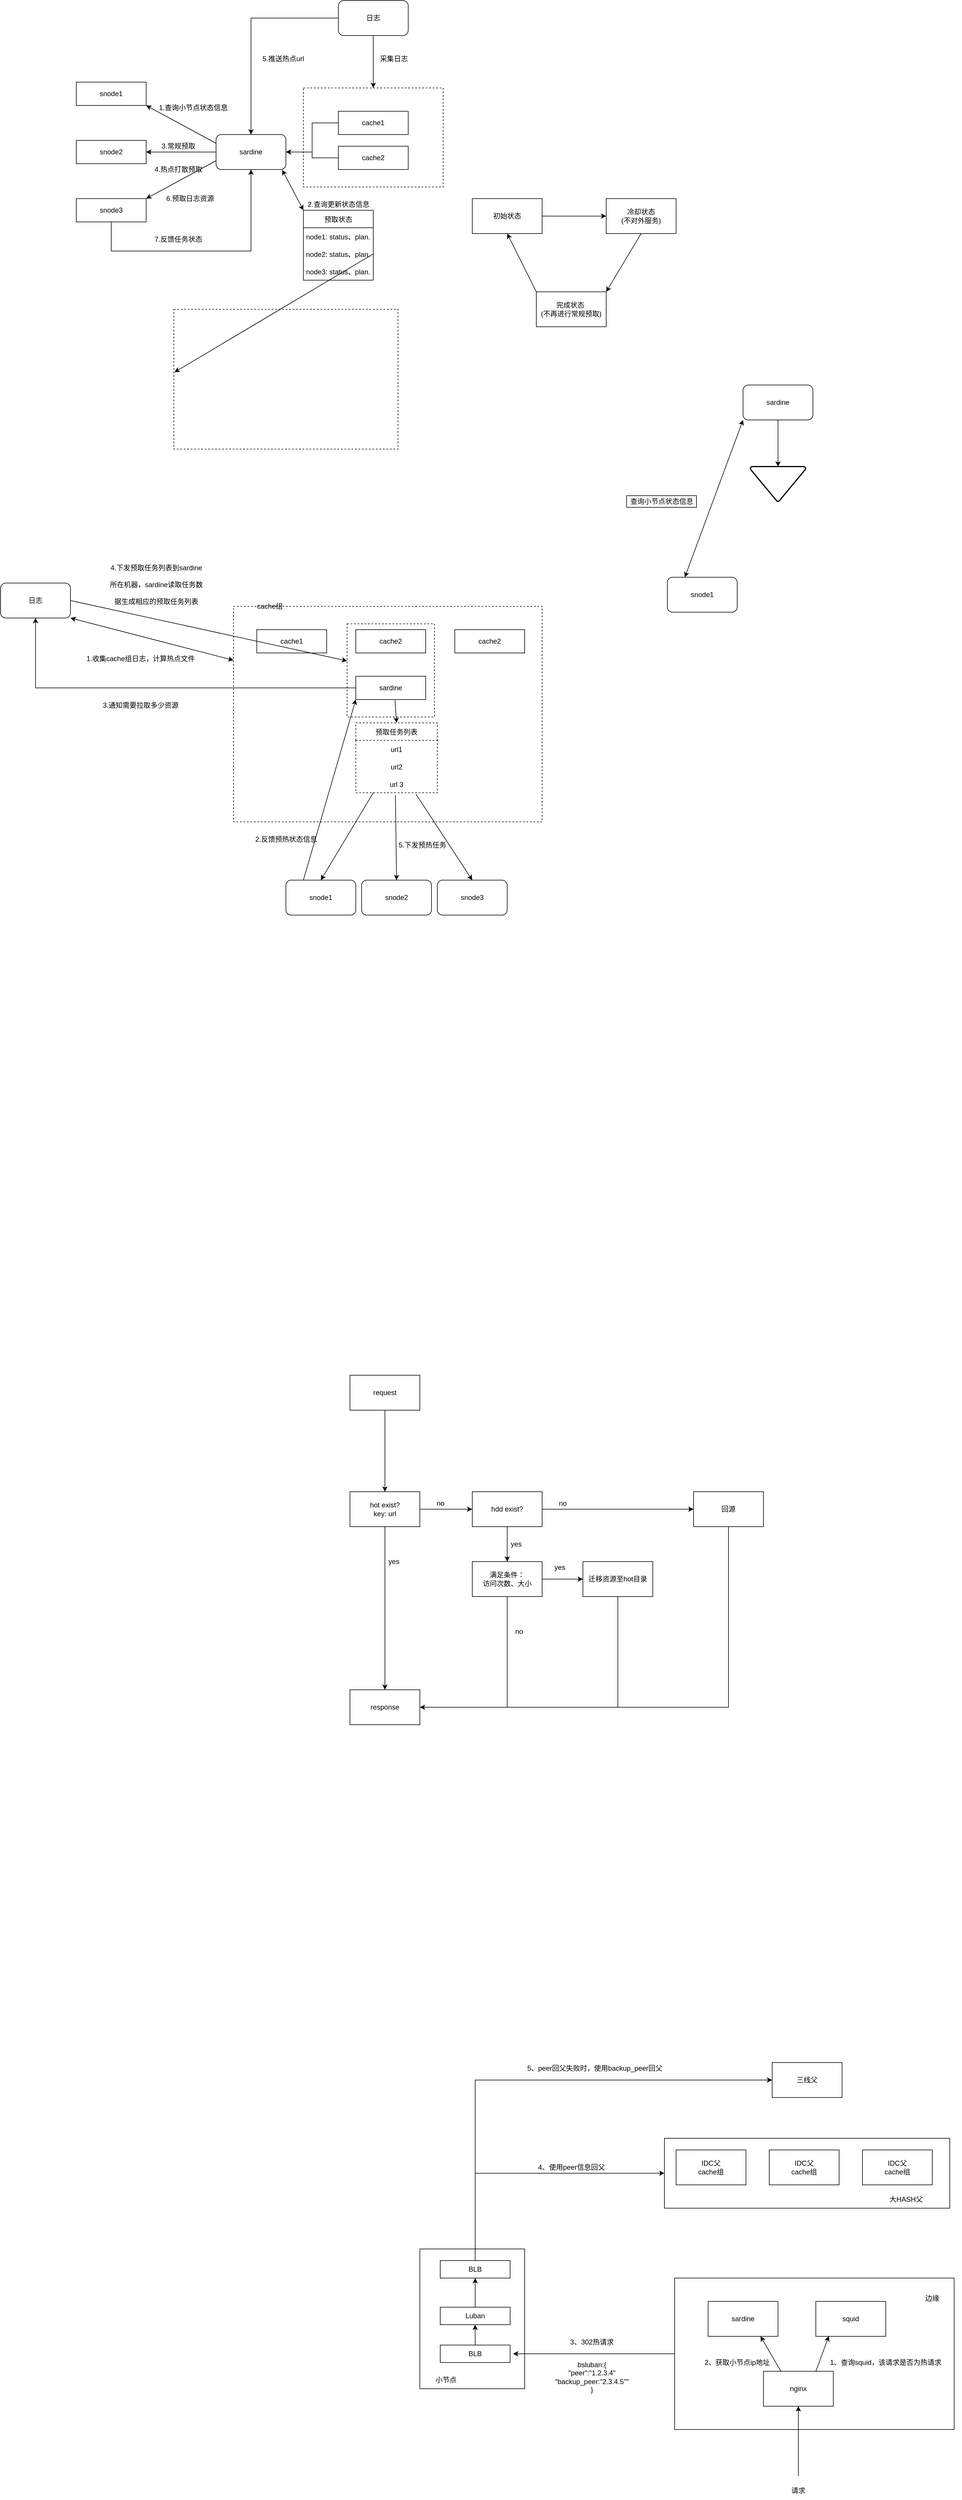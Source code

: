 <mxfile version="16.1.2" type="github">
  <diagram id="E5W-uu2God22g7Ky9WZ-" name="Page-1">
    <mxGraphModel dx="1489" dy="831" grid="1" gridSize="10" guides="1" tooltips="1" connect="1" arrows="1" fold="1" page="1" pageScale="1" pageWidth="10200" pageHeight="10600" math="0" shadow="0">
      <root>
        <mxCell id="0" />
        <mxCell id="1" parent="0" />
        <mxCell id="YZNdHFCtToBKcQ6RWs2M-12" value="" style="edgeStyle=orthogonalEdgeStyle;rounded=0;orthogonalLoop=1;jettySize=auto;html=1;" parent="1" source="YZNdHFCtToBKcQ6RWs2M-1" target="YZNdHFCtToBKcQ6RWs2M-10" edge="1">
          <mxGeometry relative="1" as="geometry" />
        </mxCell>
        <mxCell id="YZNdHFCtToBKcQ6RWs2M-1" value="cache1" style="rounded=0;whiteSpace=wrap;html=1;" parent="1" vertex="1">
          <mxGeometry x="660" y="350" width="120" height="40" as="geometry" />
        </mxCell>
        <mxCell id="YZNdHFCtToBKcQ6RWs2M-13" value="" style="edgeStyle=orthogonalEdgeStyle;rounded=0;orthogonalLoop=1;jettySize=auto;html=1;" parent="1" source="YZNdHFCtToBKcQ6RWs2M-2" target="YZNdHFCtToBKcQ6RWs2M-10" edge="1">
          <mxGeometry relative="1" as="geometry" />
        </mxCell>
        <mxCell id="YZNdHFCtToBKcQ6RWs2M-2" value="cache2" style="rounded=0;whiteSpace=wrap;html=1;" parent="1" vertex="1">
          <mxGeometry x="660" y="410" width="120" height="40" as="geometry" />
        </mxCell>
        <mxCell id="YZNdHFCtToBKcQ6RWs2M-3" value="snode1" style="rounded=0;whiteSpace=wrap;html=1;" parent="1" vertex="1">
          <mxGeometry x="210" y="300" width="120" height="40" as="geometry" />
        </mxCell>
        <mxCell id="YZNdHFCtToBKcQ6RWs2M-4" value="snode2" style="rounded=0;whiteSpace=wrap;html=1;fillColor=default;strokeColor=default;fontColor=default;" parent="1" vertex="1">
          <mxGeometry x="210" y="400" width="120" height="40" as="geometry" />
        </mxCell>
        <mxCell id="iMfXWxvWurZU4nPIZbST-1" value="" style="edgeStyle=orthogonalEdgeStyle;rounded=0;orthogonalLoop=1;jettySize=auto;html=1;fontColor=default;exitX=0.5;exitY=1;exitDx=0;exitDy=0;strokeColor=default;labelBackgroundColor=default;" parent="1" source="YZNdHFCtToBKcQ6RWs2M-5" target="YZNdHFCtToBKcQ6RWs2M-10" edge="1">
          <mxGeometry relative="1" as="geometry">
            <Array as="points">
              <mxPoint x="270" y="590" />
              <mxPoint x="510" y="590" />
            </Array>
          </mxGeometry>
        </mxCell>
        <mxCell id="YZNdHFCtToBKcQ6RWs2M-5" value="snode3" style="rounded=0;whiteSpace=wrap;html=1;fillColor=default;strokeColor=default;fontColor=default;" parent="1" vertex="1">
          <mxGeometry x="210" y="500" width="120" height="40" as="geometry" />
        </mxCell>
        <mxCell id="YZNdHFCtToBKcQ6RWs2M-20" value="" style="edgeStyle=orthogonalEdgeStyle;rounded=0;orthogonalLoop=1;jettySize=auto;html=1;" parent="1" source="YZNdHFCtToBKcQ6RWs2M-10" target="YZNdHFCtToBKcQ6RWs2M-4" edge="1">
          <mxGeometry relative="1" as="geometry" />
        </mxCell>
        <mxCell id="YZNdHFCtToBKcQ6RWs2M-10" value="sardine" style="rounded=1;whiteSpace=wrap;html=1;fillColor=default;strokeColor=default;fontColor=default;" parent="1" vertex="1">
          <mxGeometry x="450" y="390" width="120" height="60" as="geometry" />
        </mxCell>
        <mxCell id="YZNdHFCtToBKcQ6RWs2M-19" value="" style="edgeStyle=orthogonalEdgeStyle;rounded=0;orthogonalLoop=1;jettySize=auto;html=1;" parent="1" source="YZNdHFCtToBKcQ6RWs2M-11" target="YZNdHFCtToBKcQ6RWs2M-17" edge="1">
          <mxGeometry relative="1" as="geometry" />
        </mxCell>
        <mxCell id="YZNdHFCtToBKcQ6RWs2M-23" value="" style="edgeStyle=orthogonalEdgeStyle;rounded=0;orthogonalLoop=1;jettySize=auto;html=1;" parent="1" source="YZNdHFCtToBKcQ6RWs2M-11" target="YZNdHFCtToBKcQ6RWs2M-10" edge="1">
          <mxGeometry relative="1" as="geometry" />
        </mxCell>
        <mxCell id="YZNdHFCtToBKcQ6RWs2M-11" value="日志" style="rounded=1;whiteSpace=wrap;html=1;" parent="1" vertex="1">
          <mxGeometry x="660" y="160" width="120" height="60" as="geometry" />
        </mxCell>
        <mxCell id="YZNdHFCtToBKcQ6RWs2M-17" value="" style="rounded=0;whiteSpace=wrap;html=1;fillColor=none;dashed=1;strokeColor=default;fontColor=default;" parent="1" vertex="1">
          <mxGeometry x="600" y="310" width="240" height="170" as="geometry" />
        </mxCell>
        <mxCell id="YZNdHFCtToBKcQ6RWs2M-21" value="" style="endArrow=classic;html=1;entryX=1;entryY=1;entryDx=0;entryDy=0;exitX=0;exitY=0.25;exitDx=0;exitDy=0;" parent="1" source="YZNdHFCtToBKcQ6RWs2M-10" target="YZNdHFCtToBKcQ6RWs2M-3" edge="1">
          <mxGeometry width="50" height="50" relative="1" as="geometry">
            <mxPoint x="690" y="410" as="sourcePoint" />
            <mxPoint x="740" y="360" as="targetPoint" />
          </mxGeometry>
        </mxCell>
        <mxCell id="YZNdHFCtToBKcQ6RWs2M-22" value="" style="endArrow=classic;html=1;entryX=1;entryY=0;entryDx=0;entryDy=0;exitX=0;exitY=0.75;exitDx=0;exitDy=0;" parent="1" source="YZNdHFCtToBKcQ6RWs2M-10" target="YZNdHFCtToBKcQ6RWs2M-5" edge="1">
          <mxGeometry width="50" height="50" relative="1" as="geometry">
            <mxPoint x="470" y="395" as="sourcePoint" />
            <mxPoint x="420" y="350" as="targetPoint" />
          </mxGeometry>
        </mxCell>
        <mxCell id="YZNdHFCtToBKcQ6RWs2M-33" value="3.常规预取" style="text;html=1;align=center;verticalAlign=middle;resizable=0;points=[];autosize=1;strokeColor=none;fillColor=none;fontColor=default;" parent="1" vertex="1">
          <mxGeometry x="350" y="400" width="70" height="20" as="geometry" />
        </mxCell>
        <mxCell id="YZNdHFCtToBKcQ6RWs2M-34" value="采集日志" style="text;html=1;align=center;verticalAlign=middle;resizable=0;points=[];autosize=1;strokeColor=none;fillColor=none;" parent="1" vertex="1">
          <mxGeometry x="725" y="250" width="60" height="20" as="geometry" />
        </mxCell>
        <mxCell id="YZNdHFCtToBKcQ6RWs2M-35" value="5.推送热点url" style="text;html=1;align=center;verticalAlign=middle;resizable=0;points=[];autosize=1;strokeColor=none;fillColor=none;" parent="1" vertex="1">
          <mxGeometry x="520" y="250" width="90" height="20" as="geometry" />
        </mxCell>
        <mxCell id="YZNdHFCtToBKcQ6RWs2M-36" value="2.查询更新状态信息" style="text;html=1;align=center;verticalAlign=middle;resizable=0;points=[];autosize=1;strokeColor=none;fillColor=none;fontColor=default;" parent="1" vertex="1">
          <mxGeometry x="600" y="500" width="120" height="20" as="geometry" />
        </mxCell>
        <mxCell id="YZNdHFCtToBKcQ6RWs2M-37" value="6.预取日志资源" style="text;html=1;align=center;verticalAlign=middle;resizable=0;points=[];autosize=1;strokeColor=none;fillColor=none;fontColor=default;" parent="1" vertex="1">
          <mxGeometry x="355" y="490" width="100" height="20" as="geometry" />
        </mxCell>
        <mxCell id="YZNdHFCtToBKcQ6RWs2M-41" value="sardine" style="rounded=1;whiteSpace=wrap;html=1;fillColor=default;strokeColor=default;fontColor=default;" parent="1" vertex="1">
          <mxGeometry x="1355" y="820" width="120" height="60" as="geometry" />
        </mxCell>
        <mxCell id="YZNdHFCtToBKcQ6RWs2M-83" value="snode1" style="rounded=1;whiteSpace=wrap;html=1;fillColor=default;strokeColor=default;fontColor=default;" parent="1" vertex="1">
          <mxGeometry x="1225" y="1150" width="120" height="60" as="geometry" />
        </mxCell>
        <mxCell id="YZNdHFCtToBKcQ6RWs2M-87" value="" style="endArrow=classic;html=1;exitX=0.5;exitY=1;exitDx=0;exitDy=0;fillColor=default;strokeColor=default;fontColor=default;" parent="1" source="YZNdHFCtToBKcQ6RWs2M-41" edge="1">
          <mxGeometry width="50" height="50" relative="1" as="geometry">
            <mxPoint x="1355" y="1030" as="sourcePoint" />
            <mxPoint x="1415" y="960" as="targetPoint" />
          </mxGeometry>
        </mxCell>
        <mxCell id="YZNdHFCtToBKcQ6RWs2M-92" value="cache1" style="rounded=0;whiteSpace=wrap;html=1;" parent="1" vertex="1">
          <mxGeometry x="520" y="1240" width="120" height="40" as="geometry" />
        </mxCell>
        <mxCell id="YZNdHFCtToBKcQ6RWs2M-93" value="cache2" style="rounded=0;whiteSpace=wrap;html=1;" parent="1" vertex="1">
          <mxGeometry x="690" y="1240" width="120" height="40" as="geometry" />
        </mxCell>
        <mxCell id="YZNdHFCtToBKcQ6RWs2M-94" value="cache2" style="rounded=0;whiteSpace=wrap;html=1;" parent="1" vertex="1">
          <mxGeometry x="860" y="1240" width="120" height="40" as="geometry" />
        </mxCell>
        <mxCell id="YZNdHFCtToBKcQ6RWs2M-95" value="日志" style="rounded=1;whiteSpace=wrap;html=1;fillColor=none;align=center;strokeColor=default;fontColor=default;" parent="1" vertex="1">
          <mxGeometry x="80" y="1160" width="120" height="60" as="geometry" />
        </mxCell>
        <mxCell id="YZNdHFCtToBKcQ6RWs2M-96" value="" style="rounded=0;whiteSpace=wrap;html=1;dashed=1;fillColor=none;align=center;strokeColor=default;fontColor=default;" parent="1" vertex="1">
          <mxGeometry x="480" y="1200" width="530" height="370" as="geometry" />
        </mxCell>
        <mxCell id="YZNdHFCtToBKcQ6RWs2M-97" value="cache组" style="text;html=1;strokeColor=none;fillColor=none;align=center;verticalAlign=middle;whiteSpace=wrap;rounded=0;dashed=1;" parent="1" vertex="1">
          <mxGeometry x="515" y="1190" width="55" height="20" as="geometry" />
        </mxCell>
        <mxCell id="JYe9eP7PhJ8uqK1dIbzq-8" value="" style="edgeStyle=orthogonalEdgeStyle;rounded=0;orthogonalLoop=1;jettySize=auto;html=1;labelBackgroundColor=default;fontColor=default;strokeColor=default;" parent="1" source="YZNdHFCtToBKcQ6RWs2M-98" target="YZNdHFCtToBKcQ6RWs2M-95" edge="1">
          <mxGeometry relative="1" as="geometry" />
        </mxCell>
        <mxCell id="YZNdHFCtToBKcQ6RWs2M-98" value="sardine" style="rounded=0;whiteSpace=wrap;html=1;fillColor=default;strokeColor=default;" parent="1" vertex="1">
          <mxGeometry x="690" y="1320" width="120" height="40" as="geometry" />
        </mxCell>
        <mxCell id="YZNdHFCtToBKcQ6RWs2M-101" value="1.收集cache组日志，计算热点文件" style="text;html=1;align=center;verticalAlign=middle;resizable=0;points=[];autosize=1;strokeColor=none;fillColor=none;fontColor=default;" parent="1" vertex="1">
          <mxGeometry x="220" y="1280" width="200" height="20" as="geometry" />
        </mxCell>
        <mxCell id="YZNdHFCtToBKcQ6RWs2M-102" value="snode2" style="rounded=1;whiteSpace=wrap;html=1;" parent="1" vertex="1">
          <mxGeometry x="700" y="1670" width="120" height="60" as="geometry" />
        </mxCell>
        <mxCell id="YZNdHFCtToBKcQ6RWs2M-103" value="预取任务列表" style="swimlane;fontStyle=0;childLayout=stackLayout;horizontal=1;startSize=30;horizontalStack=0;resizeParent=1;resizeParentMax=0;resizeLast=0;collapsible=1;marginBottom=0;dashed=1;fillColor=none;" parent="1" vertex="1">
          <mxGeometry x="690" y="1400" width="140" height="120" as="geometry" />
        </mxCell>
        <mxCell id="YZNdHFCtToBKcQ6RWs2M-104" value="url1" style="text;strokeColor=none;fillColor=none;align=center;verticalAlign=middle;spacingLeft=4;spacingRight=4;overflow=hidden;points=[[0,0.5],[1,0.5]];portConstraint=eastwest;rotatable=0;" parent="YZNdHFCtToBKcQ6RWs2M-103" vertex="1">
          <mxGeometry y="30" width="140" height="30" as="geometry" />
        </mxCell>
        <mxCell id="YZNdHFCtToBKcQ6RWs2M-105" value="url2" style="text;strokeColor=none;fillColor=none;align=center;verticalAlign=middle;spacingLeft=4;spacingRight=4;overflow=hidden;points=[[0,0.5],[1,0.5]];portConstraint=eastwest;rotatable=0;" parent="YZNdHFCtToBKcQ6RWs2M-103" vertex="1">
          <mxGeometry y="60" width="140" height="30" as="geometry" />
        </mxCell>
        <mxCell id="YZNdHFCtToBKcQ6RWs2M-106" value="url 3" style="text;strokeColor=none;fillColor=none;align=center;verticalAlign=middle;spacingLeft=4;spacingRight=4;overflow=hidden;points=[[0,0.5],[1,0.5]];portConstraint=eastwest;rotatable=0;" parent="YZNdHFCtToBKcQ6RWs2M-103" vertex="1">
          <mxGeometry y="90" width="140" height="30" as="geometry" />
        </mxCell>
        <mxCell id="YZNdHFCtToBKcQ6RWs2M-107" value="snode3" style="rounded=1;whiteSpace=wrap;html=1;" parent="1" vertex="1">
          <mxGeometry x="830" y="1670" width="120" height="60" as="geometry" />
        </mxCell>
        <mxCell id="YZNdHFCtToBKcQ6RWs2M-108" value="" style="endArrow=classic;html=1;exitX=0.217;exitY=0.978;exitDx=0;exitDy=0;exitPerimeter=0;entryX=0.5;entryY=0;entryDx=0;entryDy=0;" parent="1" source="YZNdHFCtToBKcQ6RWs2M-106" edge="1">
          <mxGeometry width="50" height="50" relative="1" as="geometry">
            <mxPoint x="700" y="1550" as="sourcePoint" />
            <mxPoint x="630" y="1670" as="targetPoint" />
          </mxGeometry>
        </mxCell>
        <mxCell id="YZNdHFCtToBKcQ6RWs2M-109" value="" style="endArrow=classic;html=1;entryX=0.5;entryY=0;entryDx=0;entryDy=0;exitX=0.486;exitY=1.144;exitDx=0;exitDy=0;exitPerimeter=0;" parent="1" source="YZNdHFCtToBKcQ6RWs2M-106" target="YZNdHFCtToBKcQ6RWs2M-102" edge="1">
          <mxGeometry width="50" height="50" relative="1" as="geometry">
            <mxPoint x="760" y="1603" as="sourcePoint" />
            <mxPoint x="630" y="1770" as="targetPoint" />
          </mxGeometry>
        </mxCell>
        <mxCell id="YZNdHFCtToBKcQ6RWs2M-110" value="" style="endArrow=classic;html=1;exitX=0.738;exitY=1.078;exitDx=0;exitDy=0;exitPerimeter=0;entryX=0.5;entryY=0;entryDx=0;entryDy=0;" parent="1" source="YZNdHFCtToBKcQ6RWs2M-106" target="YZNdHFCtToBKcQ6RWs2M-107" edge="1">
          <mxGeometry width="50" height="50" relative="1" as="geometry">
            <mxPoint x="766.36" y="1673.33" as="sourcePoint" />
            <mxPoint x="770" y="1770" as="targetPoint" />
          </mxGeometry>
        </mxCell>
        <mxCell id="YZNdHFCtToBKcQ6RWs2M-111" value="snode1" style="rounded=1;whiteSpace=wrap;html=1;" parent="1" vertex="1">
          <mxGeometry x="570" y="1670" width="120" height="60" as="geometry" />
        </mxCell>
        <mxCell id="YZNdHFCtToBKcQ6RWs2M-112" value="" style="endArrow=classic;startArrow=classic;html=1;exitX=1;exitY=1;exitDx=0;exitDy=0;entryX=0;entryY=0.25;entryDx=0;entryDy=0;strokeColor=default;labelBackgroundColor=default;fontColor=default;" parent="1" source="YZNdHFCtToBKcQ6RWs2M-95" target="YZNdHFCtToBKcQ6RWs2M-96" edge="1">
          <mxGeometry width="50" height="50" relative="1" as="geometry">
            <mxPoint x="820" y="1490" as="sourcePoint" />
            <mxPoint x="870" y="1440" as="targetPoint" />
          </mxGeometry>
        </mxCell>
        <mxCell id="YZNdHFCtToBKcQ6RWs2M-113" value="" style="endArrow=classic;html=1;exitX=1;exitY=0.5;exitDx=0;exitDy=0;" parent="1" source="YZNdHFCtToBKcQ6RWs2M-95" target="YZNdHFCtToBKcQ6RWs2M-114" edge="1">
          <mxGeometry width="50" height="50" relative="1" as="geometry">
            <mxPoint x="770" y="1470" as="sourcePoint" />
            <mxPoint x="690" y="1410" as="targetPoint" />
          </mxGeometry>
        </mxCell>
        <mxCell id="YZNdHFCtToBKcQ6RWs2M-114" value="" style="rounded=0;whiteSpace=wrap;html=1;fillColor=none;align=center;dashed=1;strokeColor=default;fontColor=default;" parent="1" vertex="1">
          <mxGeometry x="675" y="1230" width="150" height="160" as="geometry" />
        </mxCell>
        <mxCell id="YZNdHFCtToBKcQ6RWs2M-117" value="" style="endArrow=classic;html=1;exitX=0.561;exitY=1.025;exitDx=0;exitDy=0;exitPerimeter=0;entryX=0.5;entryY=0;entryDx=0;entryDy=0;" parent="1" source="YZNdHFCtToBKcQ6RWs2M-98" target="YZNdHFCtToBKcQ6RWs2M-103" edge="1">
          <mxGeometry width="50" height="50" relative="1" as="geometry">
            <mxPoint x="770" y="1470" as="sourcePoint" />
            <mxPoint x="820" y="1420" as="targetPoint" />
          </mxGeometry>
        </mxCell>
        <mxCell id="YZNdHFCtToBKcQ6RWs2M-119" value="&lt;h1&gt;&lt;span style=&quot;font-size: 12px ; font-weight: 400&quot;&gt;4.下发预取任务列表到sardine所在机器，sardine读取任务数据生成相应的预取任务列表&lt;/span&gt;&lt;br&gt;&lt;/h1&gt;" style="text;html=1;strokeColor=none;fillColor=none;spacing=5;spacingTop=-20;whiteSpace=wrap;overflow=hidden;rounded=0;dashed=1;align=center;fontColor=default;" parent="1" vertex="1">
          <mxGeometry x="260" y="1110" width="175" height="100" as="geometry" />
        </mxCell>
        <mxCell id="iMfXWxvWurZU4nPIZbST-2" value="7.反馈任务状态" style="text;html=1;align=center;verticalAlign=middle;resizable=0;points=[];autosize=1;strokeColor=none;fillColor=none;fontColor=default;" parent="1" vertex="1">
          <mxGeometry x="335" y="560" width="100" height="20" as="geometry" />
        </mxCell>
        <mxCell id="iMfXWxvWurZU4nPIZbST-3" value="预取状态" style="swimlane;fontStyle=0;childLayout=stackLayout;horizontal=1;startSize=30;horizontalStack=0;resizeParent=1;resizeParentMax=0;resizeLast=0;collapsible=1;marginBottom=0;fontColor=default;strokeColor=default;fillColor=default;align=center;" parent="1" vertex="1">
          <mxGeometry x="600" y="520" width="120" height="120" as="geometry" />
        </mxCell>
        <mxCell id="iMfXWxvWurZU4nPIZbST-4" value="snode1: status、plan..." style="text;strokeColor=none;fillColor=none;align=center;verticalAlign=middle;spacingLeft=4;spacingRight=4;overflow=hidden;points=[[0,0.5],[1,0.5]];portConstraint=eastwest;rotatable=0;fontColor=default;" parent="iMfXWxvWurZU4nPIZbST-3" vertex="1">
          <mxGeometry y="30" width="120" height="30" as="geometry" />
        </mxCell>
        <mxCell id="iMfXWxvWurZU4nPIZbST-5" value="snode2: status、plan..." style="text;strokeColor=none;fillColor=none;align=center;verticalAlign=middle;spacingLeft=4;spacingRight=4;overflow=hidden;points=[[0,0.5],[1,0.5]];portConstraint=eastwest;rotatable=0;fontColor=default;" parent="iMfXWxvWurZU4nPIZbST-3" vertex="1">
          <mxGeometry y="60" width="120" height="30" as="geometry" />
        </mxCell>
        <mxCell id="iMfXWxvWurZU4nPIZbST-6" value="snode3: status、plan..." style="text;strokeColor=none;fillColor=none;align=center;verticalAlign=middle;spacingLeft=4;spacingRight=4;overflow=hidden;points=[[0,0.5],[1,0.5]];portConstraint=eastwest;rotatable=0;fontColor=default;" parent="iMfXWxvWurZU4nPIZbST-3" vertex="1">
          <mxGeometry y="90" width="120" height="30" as="geometry" />
        </mxCell>
        <mxCell id="iMfXWxvWurZU4nPIZbST-7" value="" style="endArrow=classic;startArrow=classic;html=1;rounded=0;labelBackgroundColor=default;fontColor=default;strokeColor=default;fillColor=default;exitX=0.947;exitY=1.011;exitDx=0;exitDy=0;exitPerimeter=0;entryX=0;entryY=0;entryDx=0;entryDy=0;" parent="1" source="YZNdHFCtToBKcQ6RWs2M-10" target="iMfXWxvWurZU4nPIZbST-3" edge="1">
          <mxGeometry width="50" height="50" relative="1" as="geometry">
            <mxPoint x="900" y="480" as="sourcePoint" />
            <mxPoint x="950" y="430" as="targetPoint" />
          </mxGeometry>
        </mxCell>
        <mxCell id="JYe9eP7PhJ8uqK1dIbzq-2" value="" style="endArrow=classic;html=1;rounded=0;labelBackgroundColor=default;fontColor=default;strokeColor=default;entryX=0;entryY=1;entryDx=0;entryDy=0;exitX=0.25;exitY=0;exitDx=0;exitDy=0;" parent="1" source="YZNdHFCtToBKcQ6RWs2M-111" target="YZNdHFCtToBKcQ6RWs2M-98" edge="1">
          <mxGeometry width="50" height="50" relative="1" as="geometry">
            <mxPoint x="700" y="1440" as="sourcePoint" />
            <mxPoint x="750" y="1390" as="targetPoint" />
          </mxGeometry>
        </mxCell>
        <mxCell id="JYe9eP7PhJ8uqK1dIbzq-6" value="2.反馈预热状态信息" style="text;html=1;align=center;verticalAlign=middle;resizable=0;points=[];autosize=1;strokeColor=none;fillColor=none;fontColor=default;" parent="1" vertex="1">
          <mxGeometry x="510" y="1590" width="120" height="20" as="geometry" />
        </mxCell>
        <mxCell id="JYe9eP7PhJ8uqK1dIbzq-10" value="3.通知需要拉取多少资源" style="text;html=1;align=center;verticalAlign=middle;resizable=0;points=[];autosize=1;strokeColor=none;fillColor=none;fontColor=default;" parent="1" vertex="1">
          <mxGeometry x="245" y="1360" width="150" height="20" as="geometry" />
        </mxCell>
        <mxCell id="JYe9eP7PhJ8uqK1dIbzq-11" value="5.下发预热任务" style="text;html=1;align=center;verticalAlign=middle;resizable=0;points=[];autosize=1;strokeColor=none;fillColor=none;fontColor=default;" parent="1" vertex="1">
          <mxGeometry x="754" y="1600" width="100" height="20" as="geometry" />
        </mxCell>
        <mxCell id="JYe9eP7PhJ8uqK1dIbzq-12" value="" style="endArrow=classic;startArrow=classic;html=1;rounded=0;labelBackgroundColor=default;fontColor=default;strokeColor=default;fillColor=default;entryX=0;entryY=1;entryDx=0;entryDy=0;exitX=0.25;exitY=0;exitDx=0;exitDy=0;" parent="1" source="YZNdHFCtToBKcQ6RWs2M-83" target="YZNdHFCtToBKcQ6RWs2M-41" edge="1">
          <mxGeometry width="50" height="50" relative="1" as="geometry">
            <mxPoint x="1510" y="1000" as="sourcePoint" />
            <mxPoint x="1560" y="950" as="targetPoint" />
          </mxGeometry>
        </mxCell>
        <mxCell id="JYe9eP7PhJ8uqK1dIbzq-13" value="查询小节点状态信息" style="text;html=1;align=center;verticalAlign=middle;resizable=0;points=[];autosize=1;strokeColor=default;fillColor=default;fontColor=default;" parent="1" vertex="1">
          <mxGeometry x="1155" y="1010" width="120" height="20" as="geometry" />
        </mxCell>
        <mxCell id="Jtsp57aIKxjozyxNczGl-5" value="" style="edgeStyle=orthogonalEdgeStyle;rounded=0;orthogonalLoop=1;jettySize=auto;html=1;fontColor=default;strokeColor=default;labelBackgroundColor=default;" parent="1" source="Jtsp57aIKxjozyxNczGl-1" target="Jtsp57aIKxjozyxNczGl-2" edge="1">
          <mxGeometry relative="1" as="geometry" />
        </mxCell>
        <mxCell id="Jtsp57aIKxjozyxNczGl-1" value="初始状态" style="rounded=0;whiteSpace=wrap;html=1;fillColor=default;strokeColor=default;fontColor=default;labelBackgroundColor=default;" parent="1" vertex="1">
          <mxGeometry x="890" y="500" width="120" height="60" as="geometry" />
        </mxCell>
        <mxCell id="Jtsp57aIKxjozyxNczGl-2" value="冷却状态&lt;br&gt;(不对外服务)" style="rounded=0;whiteSpace=wrap;html=1;fillColor=default;strokeColor=default;fontColor=default;labelBackgroundColor=default;" parent="1" vertex="1">
          <mxGeometry x="1120" y="500" width="120" height="60" as="geometry" />
        </mxCell>
        <mxCell id="Jtsp57aIKxjozyxNczGl-4" value="完成状态&amp;nbsp;&lt;br&gt;(不再进行常规预取)" style="rounded=0;whiteSpace=wrap;html=1;fillColor=default;strokeColor=default;fontColor=default;labelBackgroundColor=default;" parent="1" vertex="1">
          <mxGeometry x="1000" y="660" width="120" height="60" as="geometry" />
        </mxCell>
        <mxCell id="Jtsp57aIKxjozyxNczGl-14" value="" style="rounded=0;whiteSpace=wrap;html=1;fillColor=none;dashed=1;strokeColor=default;fontColor=default;" parent="1" vertex="1">
          <mxGeometry x="377.5" y="690" width="385" height="240" as="geometry" />
        </mxCell>
        <mxCell id="Jtsp57aIKxjozyxNczGl-15" value="" style="endArrow=classic;html=1;rounded=0;labelBackgroundColor=default;fontSize=11;fontColor=default;strokeColor=default;fillColor=default;exitX=1;exitY=0.5;exitDx=0;exitDy=0;entryX=0.003;entryY=0.45;entryDx=0;entryDy=0;entryPerimeter=0;" parent="1" source="iMfXWxvWurZU4nPIZbST-5" target="Jtsp57aIKxjozyxNczGl-14" edge="1">
          <mxGeometry width="50" height="50" relative="1" as="geometry">
            <mxPoint x="800" y="570" as="sourcePoint" />
            <mxPoint x="850" y="520" as="targetPoint" />
          </mxGeometry>
        </mxCell>
        <mxCell id="Jtsp57aIKxjozyxNczGl-17" value="&lt;span style=&quot;font-family: &amp;#34;helvetica&amp;#34; ; font-size: 12px ; font-style: normal ; font-weight: 400 ; letter-spacing: normal ; text-align: center ; text-indent: 0px ; text-transform: none ; word-spacing: 0px ; background-color: rgb(248 , 249 , 250) ; display: inline ; float: none&quot;&gt;1.查询小节点状态信息&lt;/span&gt;" style="text;whiteSpace=wrap;html=1;fontSize=11;fontColor=default;" parent="1" vertex="1">
          <mxGeometry x="350" y="330" width="130" height="30" as="geometry" />
        </mxCell>
        <mxCell id="Jtsp57aIKxjozyxNczGl-18" value="4.热点打散预取" style="text;html=1;align=center;verticalAlign=middle;resizable=0;points=[];autosize=1;strokeColor=none;fillColor=none;fontColor=default;" parent="1" vertex="1">
          <mxGeometry x="335" y="440" width="100" height="20" as="geometry" />
        </mxCell>
        <mxCell id="Jtsp57aIKxjozyxNczGl-19" value="" style="strokeWidth=2;html=1;shape=mxgraph.flowchart.merge_or_storage;whiteSpace=wrap;labelBackgroundColor=default;fontSize=11;fontColor=default;fillColor=default;strokeColor=default;" parent="1" vertex="1">
          <mxGeometry x="1367.5" y="960" width="95" height="60" as="geometry" />
        </mxCell>
        <mxCell id="0KAxWA8_m76lpFxNxzNQ-1" value="" style="endArrow=classic;html=1;rounded=0;exitX=0.5;exitY=1;exitDx=0;exitDy=0;entryX=1;entryY=0;entryDx=0;entryDy=0;" parent="1" source="Jtsp57aIKxjozyxNczGl-2" target="Jtsp57aIKxjozyxNczGl-4" edge="1">
          <mxGeometry width="50" height="50" relative="1" as="geometry">
            <mxPoint x="1020" y="830" as="sourcePoint" />
            <mxPoint x="1070" y="780" as="targetPoint" />
          </mxGeometry>
        </mxCell>
        <mxCell id="0KAxWA8_m76lpFxNxzNQ-2" value="" style="endArrow=classic;html=1;rounded=0;exitX=0;exitY=0;exitDx=0;exitDy=0;entryX=0.5;entryY=1;entryDx=0;entryDy=0;" parent="1" source="Jtsp57aIKxjozyxNczGl-4" target="Jtsp57aIKxjozyxNczGl-1" edge="1">
          <mxGeometry width="50" height="50" relative="1" as="geometry">
            <mxPoint x="1020" y="570" as="sourcePoint" />
            <mxPoint x="1070" y="520" as="targetPoint" />
          </mxGeometry>
        </mxCell>
        <mxCell id="au-KXKL-nrX5eh_YFRD6-6" value="" style="edgeStyle=orthogonalEdgeStyle;rounded=0;orthogonalLoop=1;jettySize=auto;html=1;" parent="1" source="au-KXKL-nrX5eh_YFRD6-1" target="au-KXKL-nrX5eh_YFRD6-4" edge="1">
          <mxGeometry relative="1" as="geometry" />
        </mxCell>
        <mxCell id="au-KXKL-nrX5eh_YFRD6-10" value="" style="edgeStyle=orthogonalEdgeStyle;rounded=0;orthogonalLoop=1;jettySize=auto;html=1;" parent="1" source="au-KXKL-nrX5eh_YFRD6-1" target="au-KXKL-nrX5eh_YFRD6-9" edge="1">
          <mxGeometry relative="1" as="geometry" />
        </mxCell>
        <mxCell id="au-KXKL-nrX5eh_YFRD6-1" value="hot exist?&lt;br&gt;key: url" style="rounded=0;whiteSpace=wrap;html=1;" parent="1" vertex="1">
          <mxGeometry x="680" y="2720" width="120" height="60" as="geometry" />
        </mxCell>
        <mxCell id="au-KXKL-nrX5eh_YFRD6-2" value="" style="endArrow=classic;html=1;rounded=0;entryX=0.5;entryY=0;entryDx=0;entryDy=0;exitX=0.5;exitY=1;exitDx=0;exitDy=0;" parent="1" source="au-KXKL-nrX5eh_YFRD6-5" target="au-KXKL-nrX5eh_YFRD6-1" edge="1">
          <mxGeometry width="50" height="50" relative="1" as="geometry">
            <mxPoint x="740" y="2584.667" as="sourcePoint" />
            <mxPoint x="1070" y="3000" as="targetPoint" />
          </mxGeometry>
        </mxCell>
        <mxCell id="au-KXKL-nrX5eh_YFRD6-4" value="response" style="rounded=0;whiteSpace=wrap;html=1;" parent="1" vertex="1">
          <mxGeometry x="680" y="3060" width="120" height="60" as="geometry" />
        </mxCell>
        <mxCell id="au-KXKL-nrX5eh_YFRD6-5" value="request" style="rounded=0;whiteSpace=wrap;html=1;" parent="1" vertex="1">
          <mxGeometry x="680" y="2520" width="120" height="60" as="geometry" />
        </mxCell>
        <mxCell id="au-KXKL-nrX5eh_YFRD6-7" value="yes" style="text;html=1;align=center;verticalAlign=middle;resizable=0;points=[];autosize=1;strokeColor=none;fillColor=none;" parent="1" vertex="1">
          <mxGeometry x="740" y="2830" width="30" height="20" as="geometry" />
        </mxCell>
        <mxCell id="au-KXKL-nrX5eh_YFRD6-8" value="no" style="text;html=1;align=center;verticalAlign=middle;resizable=0;points=[];autosize=1;strokeColor=none;fillColor=none;" parent="1" vertex="1">
          <mxGeometry x="820" y="2730" width="30" height="20" as="geometry" />
        </mxCell>
        <mxCell id="au-KXKL-nrX5eh_YFRD6-12" value="" style="edgeStyle=orthogonalEdgeStyle;rounded=0;orthogonalLoop=1;jettySize=auto;html=1;" parent="1" source="au-KXKL-nrX5eh_YFRD6-9" target="au-KXKL-nrX5eh_YFRD6-11" edge="1">
          <mxGeometry relative="1" as="geometry" />
        </mxCell>
        <mxCell id="au-KXKL-nrX5eh_YFRD6-15" value="" style="edgeStyle=orthogonalEdgeStyle;rounded=0;orthogonalLoop=1;jettySize=auto;html=1;" parent="1" source="au-KXKL-nrX5eh_YFRD6-9" target="au-KXKL-nrX5eh_YFRD6-14" edge="1">
          <mxGeometry relative="1" as="geometry" />
        </mxCell>
        <mxCell id="au-KXKL-nrX5eh_YFRD6-9" value="hdd exist?" style="rounded=0;whiteSpace=wrap;html=1;" parent="1" vertex="1">
          <mxGeometry x="890" y="2720" width="120" height="60" as="geometry" />
        </mxCell>
        <mxCell id="au-KXKL-nrX5eh_YFRD6-11" value="回源" style="rounded=0;whiteSpace=wrap;html=1;" parent="1" vertex="1">
          <mxGeometry x="1270" y="2720" width="120" height="60" as="geometry" />
        </mxCell>
        <mxCell id="au-KXKL-nrX5eh_YFRD6-13" value="no" style="text;html=1;align=center;verticalAlign=middle;resizable=0;points=[];autosize=1;strokeColor=none;fillColor=none;" parent="1" vertex="1">
          <mxGeometry x="1030" y="2730" width="30" height="20" as="geometry" />
        </mxCell>
        <mxCell id="au-KXKL-nrX5eh_YFRD6-23" value="" style="edgeStyle=orthogonalEdgeStyle;rounded=0;orthogonalLoop=1;jettySize=auto;html=1;" parent="1" source="au-KXKL-nrX5eh_YFRD6-14" target="au-KXKL-nrX5eh_YFRD6-22" edge="1">
          <mxGeometry relative="1" as="geometry" />
        </mxCell>
        <mxCell id="au-KXKL-nrX5eh_YFRD6-14" value="满足条件：&lt;br&gt;访问次数、大小" style="rounded=0;whiteSpace=wrap;html=1;" parent="1" vertex="1">
          <mxGeometry x="890" y="2840" width="120" height="60" as="geometry" />
        </mxCell>
        <mxCell id="au-KXKL-nrX5eh_YFRD6-16" value="yes" style="text;html=1;align=center;verticalAlign=middle;resizable=0;points=[];autosize=1;strokeColor=none;fillColor=none;" parent="1" vertex="1">
          <mxGeometry x="950" y="2800" width="30" height="20" as="geometry" />
        </mxCell>
        <mxCell id="au-KXKL-nrX5eh_YFRD6-19" value="" style="endArrow=classic;html=1;rounded=0;entryX=1;entryY=0.5;entryDx=0;entryDy=0;exitX=0.5;exitY=1;exitDx=0;exitDy=0;" parent="1" source="au-KXKL-nrX5eh_YFRD6-11" target="au-KXKL-nrX5eh_YFRD6-4" edge="1">
          <mxGeometry width="50" height="50" relative="1" as="geometry">
            <mxPoint x="1180" y="2990" as="sourcePoint" />
            <mxPoint x="1070" y="2890" as="targetPoint" />
            <Array as="points">
              <mxPoint x="1330" y="3090" />
            </Array>
          </mxGeometry>
        </mxCell>
        <mxCell id="au-KXKL-nrX5eh_YFRD6-21" value="" style="endArrow=none;html=1;rounded=0;entryX=0.5;entryY=1;entryDx=0;entryDy=0;" parent="1" target="au-KXKL-nrX5eh_YFRD6-14" edge="1">
          <mxGeometry width="50" height="50" relative="1" as="geometry">
            <mxPoint x="950" y="3090" as="sourcePoint" />
            <mxPoint x="1070" y="2910" as="targetPoint" />
          </mxGeometry>
        </mxCell>
        <mxCell id="au-KXKL-nrX5eh_YFRD6-22" value="迁移资源至hot目录" style="rounded=0;whiteSpace=wrap;html=1;" parent="1" vertex="1">
          <mxGeometry x="1080" y="2840" width="120" height="60" as="geometry" />
        </mxCell>
        <mxCell id="au-KXKL-nrX5eh_YFRD6-24" value="yes" style="text;html=1;align=center;verticalAlign=middle;resizable=0;points=[];autosize=1;strokeColor=none;fillColor=none;" parent="1" vertex="1">
          <mxGeometry x="1025" y="2840" width="30" height="20" as="geometry" />
        </mxCell>
        <mxCell id="au-KXKL-nrX5eh_YFRD6-25" value="no" style="text;html=1;align=center;verticalAlign=middle;resizable=0;points=[];autosize=1;strokeColor=none;fillColor=none;" parent="1" vertex="1">
          <mxGeometry x="955" y="2950" width="30" height="20" as="geometry" />
        </mxCell>
        <mxCell id="au-KXKL-nrX5eh_YFRD6-32" value="" style="endArrow=none;html=1;rounded=0;entryX=0.5;entryY=1;entryDx=0;entryDy=0;" parent="1" target="au-KXKL-nrX5eh_YFRD6-22" edge="1">
          <mxGeometry width="50" height="50" relative="1" as="geometry">
            <mxPoint x="1140" y="3090" as="sourcePoint" />
            <mxPoint x="1140" y="3020" as="targetPoint" />
          </mxGeometry>
        </mxCell>
        <mxCell id="MAR5PU-70SiiF-sgkb7x-1" value="nginx" style="rounded=0;whiteSpace=wrap;html=1;" vertex="1" parent="1">
          <mxGeometry x="1390" y="4230" width="120" height="60" as="geometry" />
        </mxCell>
        <mxCell id="MAR5PU-70SiiF-sgkb7x-2" value="squid" style="rounded=0;whiteSpace=wrap;html=1;" vertex="1" parent="1">
          <mxGeometry x="1480" y="4110" width="120" height="60" as="geometry" />
        </mxCell>
        <mxCell id="MAR5PU-70SiiF-sgkb7x-3" value="sardine" style="rounded=0;whiteSpace=wrap;html=1;" vertex="1" parent="1">
          <mxGeometry x="1295" y="4110" width="120" height="60" as="geometry" />
        </mxCell>
        <mxCell id="MAR5PU-70SiiF-sgkb7x-5" value="边缘" style="text;html=1;strokeColor=none;fillColor=none;align=center;verticalAlign=middle;whiteSpace=wrap;rounded=0;" vertex="1" parent="1">
          <mxGeometry x="1650" y="4090" width="60" height="30" as="geometry" />
        </mxCell>
        <mxCell id="MAR5PU-70SiiF-sgkb7x-6" value="" style="endArrow=classic;html=1;rounded=0;entryX=0.5;entryY=1;entryDx=0;entryDy=0;" edge="1" parent="1" target="MAR5PU-70SiiF-sgkb7x-1">
          <mxGeometry width="50" height="50" relative="1" as="geometry">
            <mxPoint x="1450" y="4410" as="sourcePoint" />
            <mxPoint x="1610" y="4260" as="targetPoint" />
          </mxGeometry>
        </mxCell>
        <mxCell id="MAR5PU-70SiiF-sgkb7x-7" value="请求" style="text;html=1;strokeColor=none;fillColor=none;align=center;verticalAlign=middle;whiteSpace=wrap;rounded=0;" vertex="1" parent="1">
          <mxGeometry x="1420" y="4420" width="60" height="30" as="geometry" />
        </mxCell>
        <mxCell id="MAR5PU-70SiiF-sgkb7x-18" value="" style="edgeStyle=orthogonalEdgeStyle;rounded=0;orthogonalLoop=1;jettySize=auto;html=1;" edge="1" parent="1" source="MAR5PU-70SiiF-sgkb7x-8" target="MAR5PU-70SiiF-sgkb7x-9">
          <mxGeometry relative="1" as="geometry" />
        </mxCell>
        <mxCell id="MAR5PU-70SiiF-sgkb7x-8" value="BLB" style="rounded=0;whiteSpace=wrap;html=1;fillColor=none;gradientColor=none;" vertex="1" parent="1">
          <mxGeometry x="835" y="4185" width="120" height="30" as="geometry" />
        </mxCell>
        <mxCell id="MAR5PU-70SiiF-sgkb7x-19" value="" style="edgeStyle=orthogonalEdgeStyle;rounded=0;orthogonalLoop=1;jettySize=auto;html=1;" edge="1" parent="1" source="MAR5PU-70SiiF-sgkb7x-9" target="MAR5PU-70SiiF-sgkb7x-17">
          <mxGeometry relative="1" as="geometry" />
        </mxCell>
        <mxCell id="MAR5PU-70SiiF-sgkb7x-9" value="Luban" style="rounded=0;whiteSpace=wrap;html=1;fillColor=none;gradientColor=none;" vertex="1" parent="1">
          <mxGeometry x="835" y="4120" width="120" height="30" as="geometry" />
        </mxCell>
        <mxCell id="MAR5PU-70SiiF-sgkb7x-14" value="" style="endArrow=classic;html=1;rounded=0;entryX=0.186;entryY=0.994;entryDx=0;entryDy=0;entryPerimeter=0;exitX=0.75;exitY=0;exitDx=0;exitDy=0;" edge="1" parent="1" source="MAR5PU-70SiiF-sgkb7x-1" target="MAR5PU-70SiiF-sgkb7x-2">
          <mxGeometry width="50" height="50" relative="1" as="geometry">
            <mxPoint x="1400" y="4160" as="sourcePoint" />
            <mxPoint x="1450" y="4110" as="targetPoint" />
          </mxGeometry>
        </mxCell>
        <mxCell id="MAR5PU-70SiiF-sgkb7x-15" value="1、查询squid，该请求是否为热请求" style="text;html=1;strokeColor=none;fillColor=none;align=center;verticalAlign=middle;whiteSpace=wrap;rounded=0;" vertex="1" parent="1">
          <mxGeometry x="1470" y="4200" width="260" height="30" as="geometry" />
        </mxCell>
        <mxCell id="MAR5PU-70SiiF-sgkb7x-16" value="" style="endArrow=classic;html=1;rounded=0;entryX=0.75;entryY=1;entryDx=0;entryDy=0;exitX=0.25;exitY=0;exitDx=0;exitDy=0;" edge="1" parent="1" source="MAR5PU-70SiiF-sgkb7x-1" target="MAR5PU-70SiiF-sgkb7x-3">
          <mxGeometry width="50" height="50" relative="1" as="geometry">
            <mxPoint x="1490" y="4270" as="sourcePoint" />
            <mxPoint x="1520.32" y="4169.64" as="targetPoint" />
          </mxGeometry>
        </mxCell>
        <mxCell id="MAR5PU-70SiiF-sgkb7x-17" value="BLB" style="rounded=0;whiteSpace=wrap;html=1;fillColor=none;gradientColor=none;" vertex="1" parent="1">
          <mxGeometry x="835" y="4040" width="120" height="30" as="geometry" />
        </mxCell>
        <mxCell id="MAR5PU-70SiiF-sgkb7x-22" value="2、获取小节点ip地址" style="text;html=1;strokeColor=none;fillColor=none;align=center;verticalAlign=middle;whiteSpace=wrap;rounded=0;" vertex="1" parent="1">
          <mxGeometry x="1230" y="4200" width="230" height="30" as="geometry" />
        </mxCell>
        <mxCell id="MAR5PU-70SiiF-sgkb7x-25" value="" style="edgeStyle=orthogonalEdgeStyle;rounded=0;orthogonalLoop=1;jettySize=auto;html=1;" edge="1" parent="1" source="MAR5PU-70SiiF-sgkb7x-24">
          <mxGeometry relative="1" as="geometry">
            <mxPoint x="960" y="4200" as="targetPoint" />
          </mxGeometry>
        </mxCell>
        <mxCell id="MAR5PU-70SiiF-sgkb7x-24" value="" style="rounded=0;whiteSpace=wrap;html=1;fillColor=none;gradientColor=none;" vertex="1" parent="1">
          <mxGeometry x="1237.5" y="4070" width="480" height="260" as="geometry" />
        </mxCell>
        <mxCell id="MAR5PU-70SiiF-sgkb7x-26" value="3、302热请求" style="text;html=1;align=center;verticalAlign=middle;resizable=0;points=[];autosize=1;strokeColor=none;fillColor=none;" vertex="1" parent="1">
          <mxGeometry x="1050" y="4170" width="90" height="20" as="geometry" />
        </mxCell>
        <mxCell id="MAR5PU-70SiiF-sgkb7x-29" value="IDC父&lt;br&gt;cache组" style="rounded=0;whiteSpace=wrap;html=1;fillColor=none;gradientColor=none;" vertex="1" parent="1">
          <mxGeometry x="1240" y="3850" width="120" height="60" as="geometry" />
        </mxCell>
        <mxCell id="MAR5PU-70SiiF-sgkb7x-30" value="IDC父&lt;br&gt;cache组" style="rounded=0;whiteSpace=wrap;html=1;fillColor=none;gradientColor=none;" vertex="1" parent="1">
          <mxGeometry x="1400" y="3850" width="120" height="60" as="geometry" />
        </mxCell>
        <mxCell id="MAR5PU-70SiiF-sgkb7x-31" value="IDC父&lt;br&gt;cache组" style="rounded=0;whiteSpace=wrap;html=1;fillColor=none;gradientColor=none;" vertex="1" parent="1">
          <mxGeometry x="1560" y="3850" width="120" height="60" as="geometry" />
        </mxCell>
        <mxCell id="MAR5PU-70SiiF-sgkb7x-32" value="三线父" style="rounded=0;whiteSpace=wrap;html=1;fillColor=none;gradientColor=none;" vertex="1" parent="1">
          <mxGeometry x="1405" y="3700" width="120" height="60" as="geometry" />
        </mxCell>
        <mxCell id="MAR5PU-70SiiF-sgkb7x-33" value="bsluban:{&lt;br&gt;&quot;peer&quot;:&quot;1.2.3.4&quot;&lt;br&gt;&quot;backup_peer:&quot;2.3.4.5&quot;&quot;&lt;br&gt;}" style="text;html=1;align=center;verticalAlign=middle;resizable=0;points=[];autosize=1;strokeColor=none;fillColor=none;" vertex="1" parent="1">
          <mxGeometry x="1025" y="4210" width="140" height="60" as="geometry" />
        </mxCell>
        <mxCell id="MAR5PU-70SiiF-sgkb7x-36" value="" style="rounded=0;whiteSpace=wrap;html=1;fillColor=none;gradientColor=none;" vertex="1" parent="1">
          <mxGeometry x="800" y="4020" width="180" height="240" as="geometry" />
        </mxCell>
        <mxCell id="MAR5PU-70SiiF-sgkb7x-37" value="" style="rounded=0;whiteSpace=wrap;html=1;fillColor=none;gradientColor=none;" vertex="1" parent="1">
          <mxGeometry x="1220" y="3830" width="490" height="120" as="geometry" />
        </mxCell>
        <mxCell id="MAR5PU-70SiiF-sgkb7x-38" value="大HASH父" style="text;html=1;strokeColor=none;fillColor=none;align=center;verticalAlign=middle;whiteSpace=wrap;rounded=0;" vertex="1" parent="1">
          <mxGeometry x="1590" y="3920" width="90" height="30" as="geometry" />
        </mxCell>
        <mxCell id="MAR5PU-70SiiF-sgkb7x-39" value="" style="endArrow=classic;html=1;rounded=0;entryX=0;entryY=0.5;entryDx=0;entryDy=0;exitX=0.5;exitY=0;exitDx=0;exitDy=0;" edge="1" parent="1" source="MAR5PU-70SiiF-sgkb7x-17" target="MAR5PU-70SiiF-sgkb7x-37">
          <mxGeometry width="50" height="50" relative="1" as="geometry">
            <mxPoint x="810" y="4040" as="sourcePoint" />
            <mxPoint x="1250" y="4070" as="targetPoint" />
            <Array as="points">
              <mxPoint x="895" y="3890" />
            </Array>
          </mxGeometry>
        </mxCell>
        <mxCell id="MAR5PU-70SiiF-sgkb7x-41" value="4、使用peer信息回父" style="text;html=1;align=center;verticalAlign=middle;resizable=0;points=[];autosize=1;strokeColor=none;fillColor=none;" vertex="1" parent="1">
          <mxGeometry x="995" y="3870" width="130" height="20" as="geometry" />
        </mxCell>
        <mxCell id="MAR5PU-70SiiF-sgkb7x-42" value="" style="endArrow=classic;html=1;rounded=0;entryX=0;entryY=0.5;entryDx=0;entryDy=0;exitX=0.5;exitY=0;exitDx=0;exitDy=0;" edge="1" parent="1" source="MAR5PU-70SiiF-sgkb7x-17" target="MAR5PU-70SiiF-sgkb7x-32">
          <mxGeometry width="50" height="50" relative="1" as="geometry">
            <mxPoint x="895" y="4030" as="sourcePoint" />
            <mxPoint x="1220" y="3890" as="targetPoint" />
            <Array as="points">
              <mxPoint x="895" y="3890" />
              <mxPoint x="895" y="3730" />
            </Array>
          </mxGeometry>
        </mxCell>
        <mxCell id="MAR5PU-70SiiF-sgkb7x-43" value="5、peer回父失败时，使用backup_peer回父" style="text;html=1;align=center;verticalAlign=middle;resizable=0;points=[];autosize=1;strokeColor=none;fillColor=none;" vertex="1" parent="1">
          <mxGeometry x="975" y="3700" width="250" height="20" as="geometry" />
        </mxCell>
        <mxCell id="MAR5PU-70SiiF-sgkb7x-44" value="小节点" style="text;html=1;strokeColor=none;fillColor=none;align=center;verticalAlign=middle;whiteSpace=wrap;rounded=0;" vertex="1" parent="1">
          <mxGeometry x="810" y="4230" width="70" height="30" as="geometry" />
        </mxCell>
      </root>
    </mxGraphModel>
  </diagram>
</mxfile>
